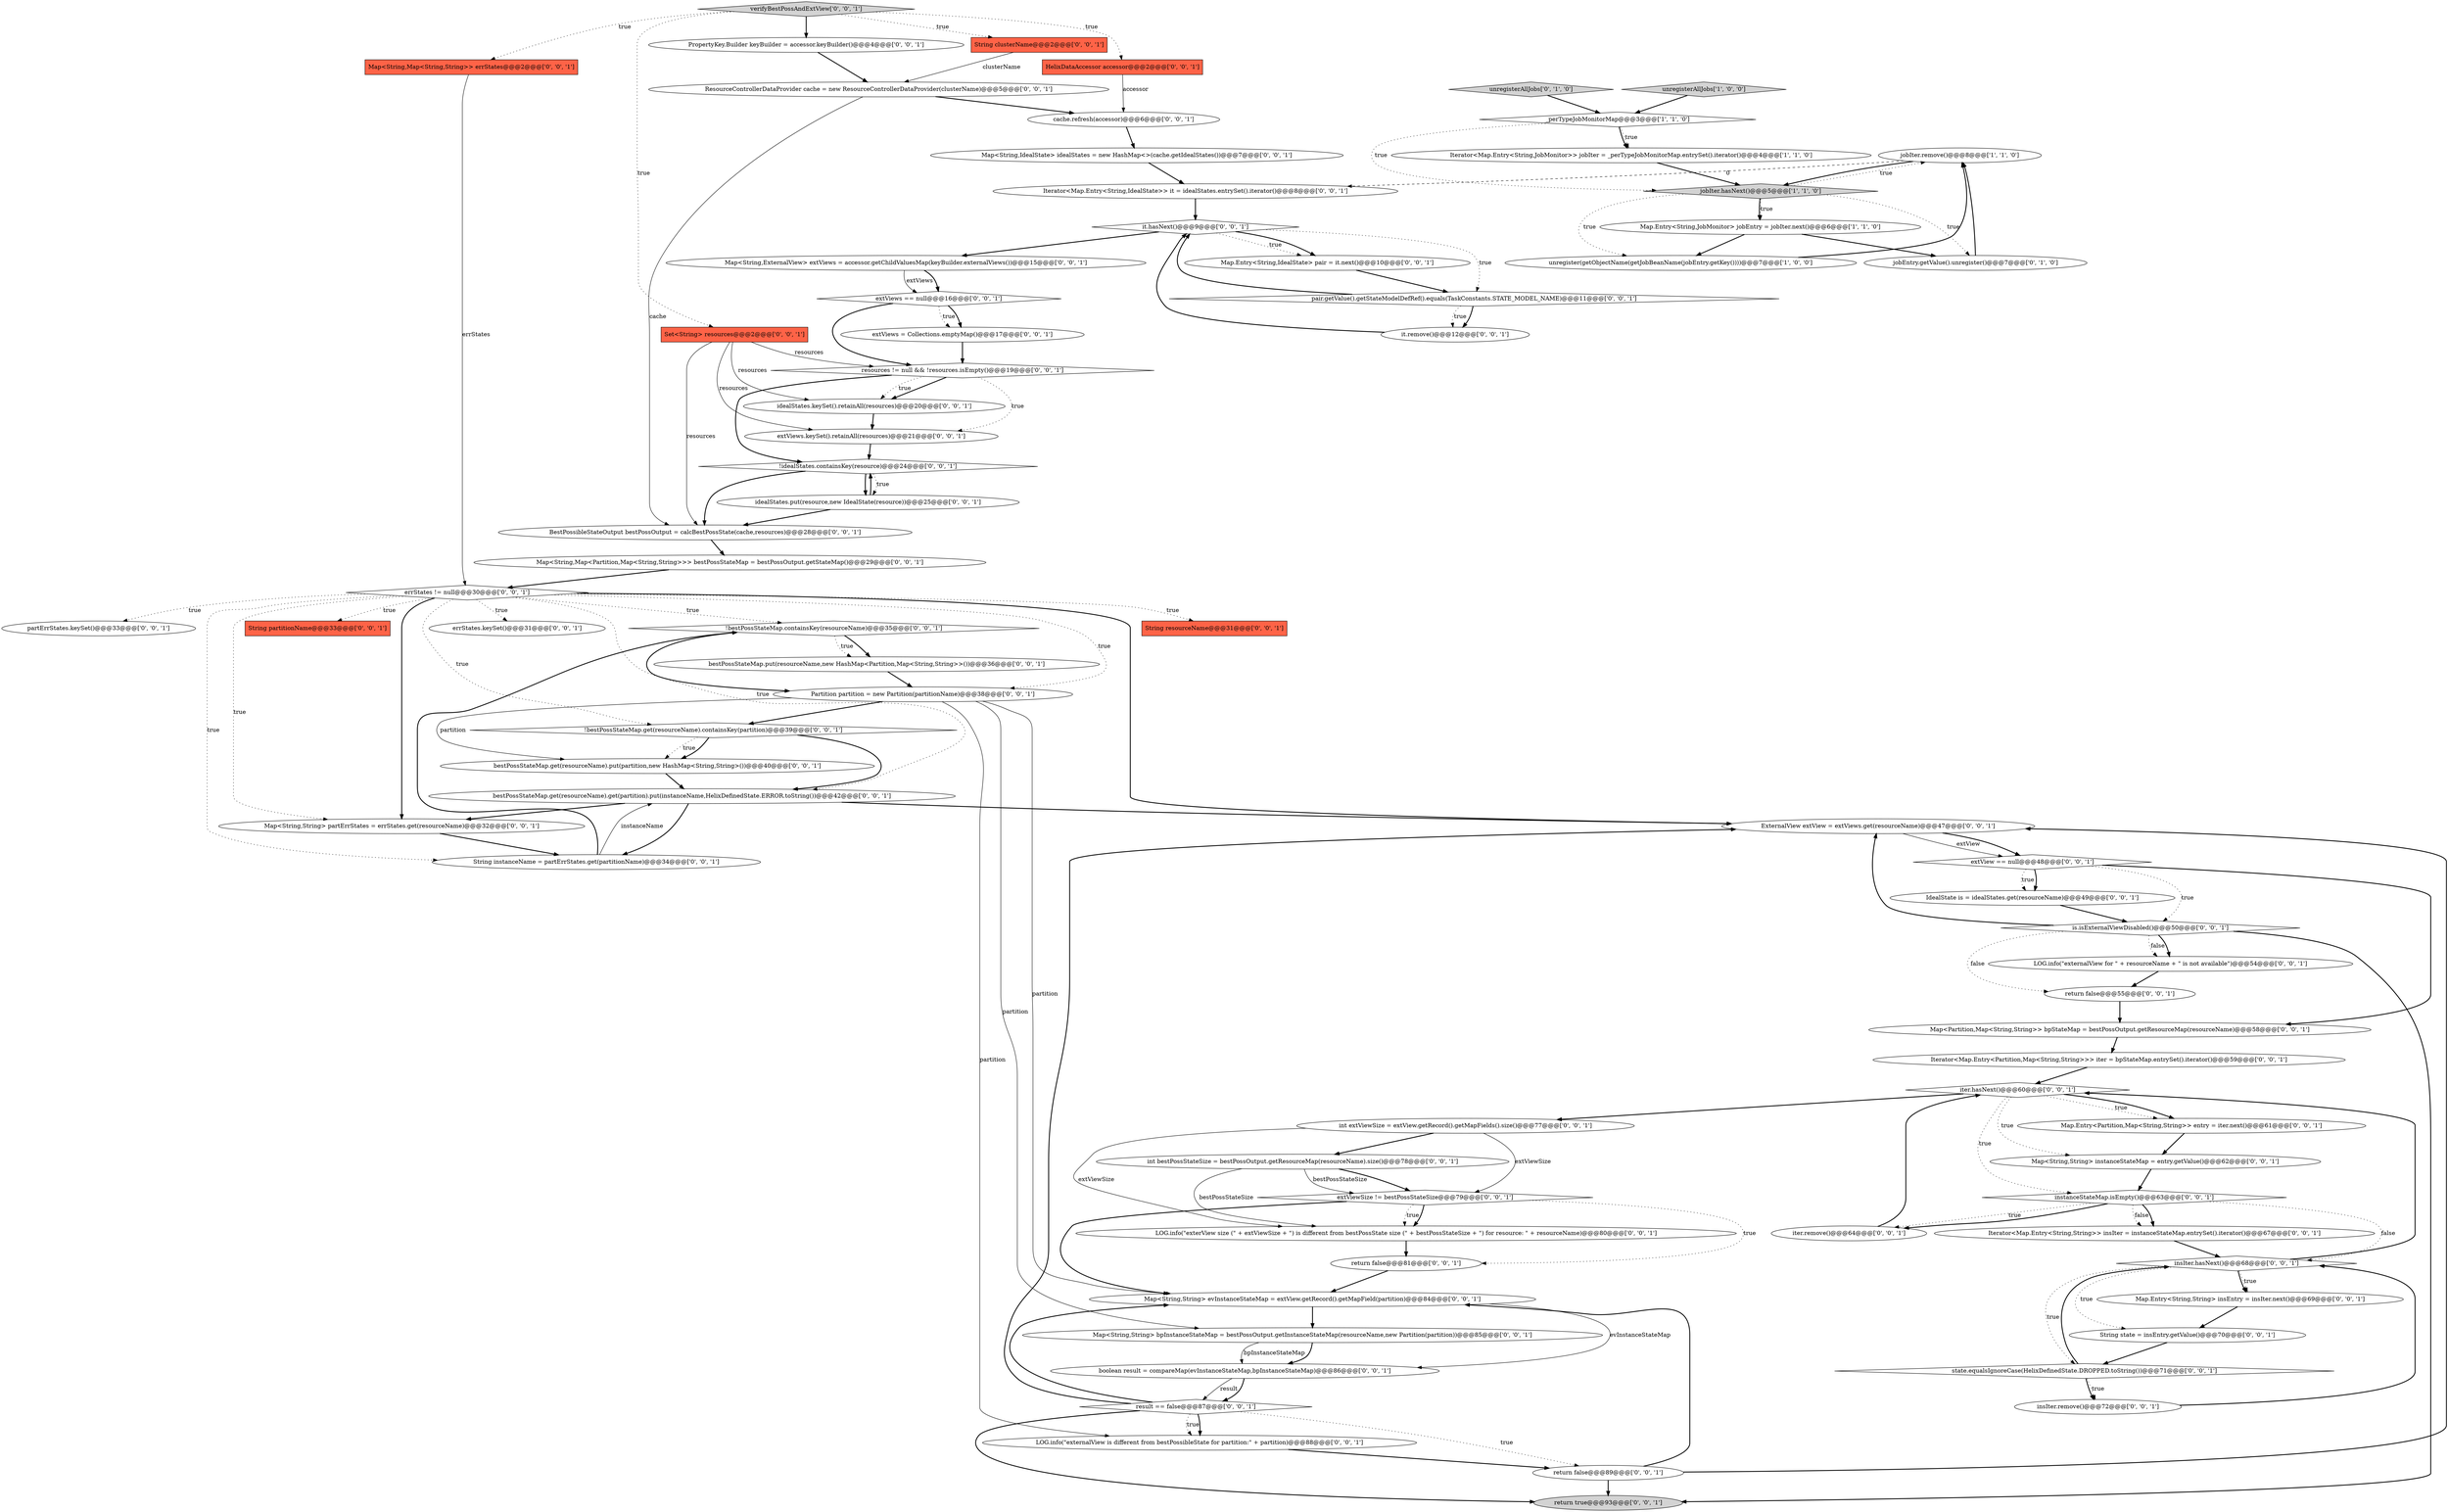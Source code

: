 digraph {
62 [style = filled, label = "extViews.keySet().retainAll(resources)@@@21@@@['0', '0', '1']", fillcolor = white, shape = ellipse image = "AAA0AAABBB3BBB"];
57 [style = filled, label = "partErrStates.keySet()@@@33@@@['0', '0', '1']", fillcolor = white, shape = ellipse image = "AAA0AAABBB3BBB"];
24 [style = filled, label = "iter.remove()@@@64@@@['0', '0', '1']", fillcolor = white, shape = ellipse image = "AAA0AAABBB3BBB"];
10 [style = filled, label = "cache.refresh(accessor)@@@6@@@['0', '0', '1']", fillcolor = white, shape = ellipse image = "AAA0AAABBB3BBB"];
16 [style = filled, label = "String state = insEntry.getValue()@@@70@@@['0', '0', '1']", fillcolor = white, shape = ellipse image = "AAA0AAABBB3BBB"];
9 [style = filled, label = "extViews = Collections.emptyMap()@@@17@@@['0', '0', '1']", fillcolor = white, shape = ellipse image = "AAA0AAABBB3BBB"];
3 [style = filled, label = "_perTypeJobMonitorMap@@@3@@@['1', '1', '0']", fillcolor = white, shape = diamond image = "AAA0AAABBB1BBB"];
41 [style = filled, label = "return false@@@89@@@['0', '0', '1']", fillcolor = white, shape = ellipse image = "AAA0AAABBB3BBB"];
36 [style = filled, label = "Iterator<Map.Entry<Partition,Map<String,String>>> iter = bpStateMap.entrySet().iterator()@@@59@@@['0', '0', '1']", fillcolor = white, shape = ellipse image = "AAA0AAABBB3BBB"];
52 [style = filled, label = "boolean result = compareMap(evInstanceStateMap,bpInstanceStateMap)@@@86@@@['0', '0', '1']", fillcolor = white, shape = ellipse image = "AAA0AAABBB3BBB"];
27 [style = filled, label = "it.hasNext()@@@9@@@['0', '0', '1']", fillcolor = white, shape = diamond image = "AAA0AAABBB3BBB"];
35 [style = filled, label = "bestPossStateMap.put(resourceName,new HashMap<Partition,Map<String,String>>())@@@36@@@['0', '0', '1']", fillcolor = white, shape = ellipse image = "AAA0AAABBB3BBB"];
48 [style = filled, label = "!bestPossStateMap.containsKey(resourceName)@@@35@@@['0', '0', '1']", fillcolor = white, shape = diamond image = "AAA0AAABBB3BBB"];
49 [style = filled, label = "bestPossStateMap.get(resourceName).put(partition,new HashMap<String,String>())@@@40@@@['0', '0', '1']", fillcolor = white, shape = ellipse image = "AAA0AAABBB3BBB"];
61 [style = filled, label = "Map<String,String> bpInstanceStateMap = bestPossOutput.getInstanceStateMap(resourceName,new Partition(partition))@@@85@@@['0', '0', '1']", fillcolor = white, shape = ellipse image = "AAA0AAABBB3BBB"];
70 [style = filled, label = "result == false@@@87@@@['0', '0', '1']", fillcolor = white, shape = diamond image = "AAA0AAABBB3BBB"];
26 [style = filled, label = "extViews == null@@@16@@@['0', '0', '1']", fillcolor = white, shape = diamond image = "AAA0AAABBB3BBB"];
67 [style = filled, label = "resources != null && !resources.isEmpty()@@@19@@@['0', '0', '1']", fillcolor = white, shape = diamond image = "AAA0AAABBB3BBB"];
6 [style = filled, label = "unregisterAllJobs['1', '0', '0']", fillcolor = lightgray, shape = diamond image = "AAA0AAABBB1BBB"];
19 [style = filled, label = "extViewSize != bestPossStateSize@@@79@@@['0', '0', '1']", fillcolor = white, shape = diamond image = "AAA0AAABBB3BBB"];
5 [style = filled, label = "Iterator<Map.Entry<String,JobMonitor>> jobIter = _perTypeJobMonitorMap.entrySet().iterator()@@@4@@@['1', '1', '0']", fillcolor = white, shape = ellipse image = "AAA0AAABBB1BBB"];
39 [style = filled, label = "BestPossibleStateOutput bestPossOutput = calcBestPossState(cache,resources)@@@28@@@['0', '0', '1']", fillcolor = white, shape = ellipse image = "AAA0AAABBB3BBB"];
40 [style = filled, label = "String instanceName = partErrStates.get(partitionName)@@@34@@@['0', '0', '1']", fillcolor = white, shape = ellipse image = "AAA0AAABBB3BBB"];
11 [style = filled, label = "LOG.info(\"externalView is different from bestPossibleState for partition:\" + partition)@@@88@@@['0', '0', '1']", fillcolor = white, shape = ellipse image = "AAA0AAABBB3BBB"];
56 [style = filled, label = "Map.Entry<String,IdealState> pair = it.next()@@@10@@@['0', '0', '1']", fillcolor = white, shape = ellipse image = "AAA0AAABBB3BBB"];
21 [style = filled, label = "String partitionName@@@33@@@['0', '0', '1']", fillcolor = tomato, shape = box image = "AAA0AAABBB3BBB"];
30 [style = filled, label = "!bestPossStateMap.get(resourceName).containsKey(partition)@@@39@@@['0', '0', '1']", fillcolor = white, shape = diamond image = "AAA0AAABBB3BBB"];
13 [style = filled, label = "pair.getValue().getStateModelDefRef().equals(TaskConstants.STATE_MODEL_NAME)@@@11@@@['0', '0', '1']", fillcolor = white, shape = diamond image = "AAA0AAABBB3BBB"];
45 [style = filled, label = "Map<String,Map<String,String>> errStates@@@2@@@['0', '0', '1']", fillcolor = tomato, shape = box image = "AAA0AAABBB3BBB"];
58 [style = filled, label = "Map.Entry<Partition,Map<String,String>> entry = iter.next()@@@61@@@['0', '0', '1']", fillcolor = white, shape = ellipse image = "AAA0AAABBB3BBB"];
60 [style = filled, label = "Partition partition = new Partition(partitionName)@@@38@@@['0', '0', '1']", fillcolor = white, shape = ellipse image = "AAA0AAABBB3BBB"];
14 [style = filled, label = "!idealStates.containsKey(resource)@@@24@@@['0', '0', '1']", fillcolor = white, shape = diamond image = "AAA0AAABBB3BBB"];
29 [style = filled, label = "Map<String,String> instanceStateMap = entry.getValue()@@@62@@@['0', '0', '1']", fillcolor = white, shape = ellipse image = "AAA0AAABBB3BBB"];
44 [style = filled, label = "extView == null@@@48@@@['0', '0', '1']", fillcolor = white, shape = diamond image = "AAA0AAABBB3BBB"];
64 [style = filled, label = "Map<String,Map<Partition,Map<String,String>>> bestPossStateMap = bestPossOutput.getStateMap()@@@29@@@['0', '0', '1']", fillcolor = white, shape = ellipse image = "AAA0AAABBB3BBB"];
20 [style = filled, label = "verifyBestPossAndExtView['0', '0', '1']", fillcolor = lightgray, shape = diamond image = "AAA0AAABBB3BBB"];
25 [style = filled, label = "Iterator<Map.Entry<String,IdealState>> it = idealStates.entrySet().iterator()@@@8@@@['0', '0', '1']", fillcolor = white, shape = ellipse image = "AAA0AAABBB3BBB"];
17 [style = filled, label = "Map.Entry<String,String> insEntry = insIter.next()@@@69@@@['0', '0', '1']", fillcolor = white, shape = ellipse image = "AAA0AAABBB3BBB"];
23 [style = filled, label = "insIter.remove()@@@72@@@['0', '0', '1']", fillcolor = white, shape = ellipse image = "AAA0AAABBB3BBB"];
63 [style = filled, label = "return true@@@93@@@['0', '0', '1']", fillcolor = lightgray, shape = ellipse image = "AAA0AAABBB3BBB"];
50 [style = filled, label = "IdealState is = idealStates.get(resourceName)@@@49@@@['0', '0', '1']", fillcolor = white, shape = ellipse image = "AAA0AAABBB3BBB"];
54 [style = filled, label = "Map<String,String> evInstanceStateMap = extView.getRecord().getMapField(partition)@@@84@@@['0', '0', '1']", fillcolor = white, shape = ellipse image = "AAA0AAABBB3BBB"];
66 [style = filled, label = "it.remove()@@@12@@@['0', '0', '1']", fillcolor = white, shape = ellipse image = "AAA0AAABBB3BBB"];
69 [style = filled, label = "errStates.keySet()@@@31@@@['0', '0', '1']", fillcolor = white, shape = ellipse image = "AAA0AAABBB3BBB"];
7 [style = filled, label = "jobEntry.getValue().unregister()@@@7@@@['0', '1', '0']", fillcolor = white, shape = ellipse image = "AAA0AAABBB2BBB"];
22 [style = filled, label = "LOG.info(\"externalView for \" + resourceName + \" is not available\")@@@54@@@['0', '0', '1']", fillcolor = white, shape = ellipse image = "AAA0AAABBB3BBB"];
38 [style = filled, label = "return false@@@55@@@['0', '0', '1']", fillcolor = white, shape = ellipse image = "AAA0AAABBB3BBB"];
12 [style = filled, label = "is.isExternalViewDisabled()@@@50@@@['0', '0', '1']", fillcolor = white, shape = diamond image = "AAA0AAABBB3BBB"];
31 [style = filled, label = "LOG.info(\"exterView size (\" + extViewSize + \") is different from bestPossState size (\" + bestPossStateSize + \") for resource: \" + resourceName)@@@80@@@['0', '0', '1']", fillcolor = white, shape = ellipse image = "AAA0AAABBB3BBB"];
42 [style = filled, label = "int bestPossStateSize = bestPossOutput.getResourceMap(resourceName).size()@@@78@@@['0', '0', '1']", fillcolor = white, shape = ellipse image = "AAA0AAABBB3BBB"];
47 [style = filled, label = "Set<String> resources@@@2@@@['0', '0', '1']", fillcolor = tomato, shape = box image = "AAA0AAABBB3BBB"];
51 [style = filled, label = "bestPossStateMap.get(resourceName).get(partition).put(instanceName,HelixDefinedState.ERROR.toString())@@@42@@@['0', '0', '1']", fillcolor = white, shape = ellipse image = "AAA0AAABBB3BBB"];
2 [style = filled, label = "jobIter.hasNext()@@@5@@@['1', '1', '0']", fillcolor = lightgray, shape = diamond image = "AAA0AAABBB1BBB"];
68 [style = filled, label = "ExternalView extView = extViews.get(resourceName)@@@47@@@['0', '0', '1']", fillcolor = white, shape = ellipse image = "AAA0AAABBB3BBB"];
37 [style = filled, label = "Map<String,String> partErrStates = errStates.get(resourceName)@@@32@@@['0', '0', '1']", fillcolor = white, shape = ellipse image = "AAA0AAABBB3BBB"];
55 [style = filled, label = "idealStates.put(resource,new IdealState(resource))@@@25@@@['0', '0', '1']", fillcolor = white, shape = ellipse image = "AAA0AAABBB3BBB"];
72 [style = filled, label = "insIter.hasNext()@@@68@@@['0', '0', '1']", fillcolor = white, shape = diamond image = "AAA0AAABBB3BBB"];
73 [style = filled, label = "String resourceName@@@31@@@['0', '0', '1']", fillcolor = tomato, shape = box image = "AAA0AAABBB3BBB"];
75 [style = filled, label = "return false@@@81@@@['0', '0', '1']", fillcolor = white, shape = ellipse image = "AAA0AAABBB3BBB"];
65 [style = filled, label = "int extViewSize = extView.getRecord().getMapFields().size()@@@77@@@['0', '0', '1']", fillcolor = white, shape = ellipse image = "AAA0AAABBB3BBB"];
71 [style = filled, label = "Iterator<Map.Entry<String,String>> insIter = instanceStateMap.entrySet().iterator()@@@67@@@['0', '0', '1']", fillcolor = white, shape = ellipse image = "AAA0AAABBB3BBB"];
33 [style = filled, label = "Map<Partition,Map<String,String>> bpStateMap = bestPossOutput.getResourceMap(resourceName)@@@58@@@['0', '0', '1']", fillcolor = white, shape = ellipse image = "AAA0AAABBB3BBB"];
76 [style = filled, label = "PropertyKey.Builder keyBuilder = accessor.keyBuilder()@@@4@@@['0', '0', '1']", fillcolor = white, shape = ellipse image = "AAA0AAABBB3BBB"];
0 [style = filled, label = "Map.Entry<String,JobMonitor> jobEntry = jobIter.next()@@@6@@@['1', '1', '0']", fillcolor = white, shape = ellipse image = "AAA0AAABBB1BBB"];
43 [style = filled, label = "Map<String,ExternalView> extViews = accessor.getChildValuesMap(keyBuilder.externalViews())@@@15@@@['0', '0', '1']", fillcolor = white, shape = ellipse image = "AAA0AAABBB3BBB"];
46 [style = filled, label = "instanceStateMap.isEmpty()@@@63@@@['0', '0', '1']", fillcolor = white, shape = diamond image = "AAA0AAABBB3BBB"];
34 [style = filled, label = "idealStates.keySet().retainAll(resources)@@@20@@@['0', '0', '1']", fillcolor = white, shape = ellipse image = "AAA0AAABBB3BBB"];
15 [style = filled, label = "errStates != null@@@30@@@['0', '0', '1']", fillcolor = white, shape = diamond image = "AAA0AAABBB3BBB"];
18 [style = filled, label = "iter.hasNext()@@@60@@@['0', '0', '1']", fillcolor = white, shape = diamond image = "AAA0AAABBB3BBB"];
53 [style = filled, label = "Map<String,IdealState> idealStates = new HashMap<>(cache.getIdealStates())@@@7@@@['0', '0', '1']", fillcolor = white, shape = ellipse image = "AAA0AAABBB3BBB"];
1 [style = filled, label = "unregister(getObjectName(getJobBeanName(jobEntry.getKey())))@@@7@@@['1', '0', '0']", fillcolor = white, shape = ellipse image = "AAA0AAABBB1BBB"];
32 [style = filled, label = "HelixDataAccessor accessor@@@2@@@['0', '0', '1']", fillcolor = tomato, shape = box image = "AAA0AAABBB3BBB"];
59 [style = filled, label = "String clusterName@@@2@@@['0', '0', '1']", fillcolor = tomato, shape = box image = "AAA0AAABBB3BBB"];
8 [style = filled, label = "unregisterAllJobs['0', '1', '0']", fillcolor = lightgray, shape = diamond image = "AAA0AAABBB2BBB"];
74 [style = filled, label = "ResourceControllerDataProvider cache = new ResourceControllerDataProvider(clusterName)@@@5@@@['0', '0', '1']", fillcolor = white, shape = ellipse image = "AAA0AAABBB3BBB"];
28 [style = filled, label = "state.equalsIgnoreCase(HelixDefinedState.DROPPED.toString())@@@71@@@['0', '0', '1']", fillcolor = white, shape = diamond image = "AAA0AAABBB3BBB"];
4 [style = filled, label = "jobIter.remove()@@@8@@@['1', '1', '0']", fillcolor = white, shape = ellipse image = "AAA0AAABBB1BBB"];
30->51 [style = bold, label=""];
20->32 [style = dotted, label="true"];
74->10 [style = bold, label=""];
55->14 [style = bold, label=""];
45->15 [style = solid, label="errStates"];
28->72 [style = bold, label=""];
23->72 [style = bold, label=""];
15->60 [style = dotted, label="true"];
51->68 [style = bold, label=""];
44->12 [style = dotted, label="true"];
53->25 [style = bold, label=""];
41->68 [style = bold, label=""];
15->37 [style = dotted, label="true"];
4->2 [style = bold, label=""];
41->54 [style = bold, label=""];
20->76 [style = bold, label=""];
36->18 [style = bold, label=""];
72->18 [style = bold, label=""];
15->48 [style = dotted, label="true"];
47->62 [style = solid, label="resources"];
31->75 [style = bold, label=""];
16->28 [style = bold, label=""];
42->31 [style = solid, label="bestPossStateSize"];
55->39 [style = bold, label=""];
70->11 [style = dotted, label="true"];
15->69 [style = dotted, label="true"];
17->16 [style = bold, label=""];
20->45 [style = dotted, label="true"];
65->42 [style = bold, label=""];
13->66 [style = bold, label=""];
15->40 [style = dotted, label="true"];
72->28 [style = dotted, label="true"];
54->52 [style = solid, label="evInstanceStateMap"];
76->74 [style = bold, label=""];
26->9 [style = dotted, label="true"];
61->52 [style = bold, label=""];
60->11 [style = solid, label="partition"];
12->22 [style = dotted, label="false"];
48->60 [style = bold, label=""];
0->7 [style = bold, label=""];
14->39 [style = bold, label=""];
51->37 [style = bold, label=""];
67->62 [style = dotted, label="true"];
18->29 [style = dotted, label="true"];
70->63 [style = bold, label=""];
59->74 [style = solid, label="clusterName"];
20->47 [style = dotted, label="true"];
26->9 [style = bold, label=""];
64->15 [style = bold, label=""];
8->3 [style = bold, label=""];
52->70 [style = solid, label="result"];
66->27 [style = bold, label=""];
2->1 [style = dotted, label="true"];
27->56 [style = dotted, label="true"];
46->71 [style = dotted, label="false"];
12->38 [style = dotted, label="false"];
37->40 [style = bold, label=""];
13->27 [style = bold, label=""];
62->14 [style = bold, label=""];
40->48 [style = bold, label=""];
72->17 [style = dotted, label="true"];
44->50 [style = bold, label=""];
71->72 [style = bold, label=""];
1->4 [style = bold, label=""];
68->44 [style = bold, label=""];
15->51 [style = dotted, label="true"];
38->33 [style = bold, label=""];
48->35 [style = bold, label=""];
25->27 [style = bold, label=""];
9->67 [style = bold, label=""];
26->67 [style = bold, label=""];
67->34 [style = bold, label=""];
15->21 [style = dotted, label="true"];
30->49 [style = dotted, label="true"];
30->49 [style = bold, label=""];
22->38 [style = bold, label=""];
60->30 [style = bold, label=""];
70->54 [style = bold, label=""];
68->44 [style = solid, label="extView"];
65->31 [style = solid, label="extViewSize"];
18->65 [style = bold, label=""];
46->72 [style = dotted, label="false"];
28->23 [style = bold, label=""];
41->63 [style = bold, label=""];
18->58 [style = dotted, label="true"];
60->61 [style = solid, label="partition"];
46->71 [style = bold, label=""];
12->68 [style = bold, label=""];
51->40 [style = bold, label=""];
72->17 [style = bold, label=""];
56->13 [style = bold, label=""];
4->25 [style = dashed, label="0"];
72->16 [style = dotted, label="true"];
44->50 [style = dotted, label="true"];
27->13 [style = dotted, label="true"];
11->41 [style = bold, label=""];
42->19 [style = bold, label=""];
6->3 [style = bold, label=""];
70->41 [style = dotted, label="true"];
32->10 [style = solid, label="accessor"];
58->29 [style = bold, label=""];
28->23 [style = dotted, label="true"];
2->0 [style = bold, label=""];
42->19 [style = solid, label="bestPossStateSize"];
19->54 [style = bold, label=""];
15->30 [style = dotted, label="true"];
52->70 [style = bold, label=""];
19->75 [style = dotted, label="true"];
70->11 [style = bold, label=""];
46->24 [style = dotted, label="true"];
67->34 [style = dotted, label="true"];
54->61 [style = bold, label=""];
5->2 [style = bold, label=""];
14->55 [style = dotted, label="true"];
15->57 [style = dotted, label="true"];
29->46 [style = bold, label=""];
40->51 [style = solid, label="instanceName"];
48->35 [style = dotted, label="true"];
14->55 [style = bold, label=""];
60->54 [style = solid, label="partition"];
2->4 [style = dotted, label="true"];
15->68 [style = bold, label=""];
18->46 [style = dotted, label="true"];
12->63 [style = bold, label=""];
24->18 [style = bold, label=""];
47->39 [style = solid, label="resources"];
15->37 [style = bold, label=""];
70->68 [style = bold, label=""];
49->51 [style = bold, label=""];
39->64 [style = bold, label=""];
75->54 [style = bold, label=""];
60->49 [style = solid, label="partition"];
34->62 [style = bold, label=""];
27->56 [style = bold, label=""];
20->59 [style = dotted, label="true"];
47->67 [style = solid, label="resources"];
65->19 [style = solid, label="extViewSize"];
61->52 [style = solid, label="bpInstanceStateMap"];
3->5 [style = bold, label=""];
0->1 [style = bold, label=""];
19->31 [style = dotted, label="true"];
12->22 [style = bold, label=""];
10->53 [style = bold, label=""];
67->14 [style = bold, label=""];
7->4 [style = bold, label=""];
15->73 [style = dotted, label="true"];
3->2 [style = dotted, label="true"];
74->39 [style = solid, label="cache"];
27->43 [style = bold, label=""];
35->60 [style = bold, label=""];
43->26 [style = solid, label="extViews"];
43->26 [style = bold, label=""];
13->66 [style = dotted, label="true"];
2->0 [style = dotted, label="true"];
19->31 [style = bold, label=""];
44->33 [style = bold, label=""];
3->5 [style = dotted, label="true"];
33->36 [style = bold, label=""];
46->24 [style = bold, label=""];
47->34 [style = solid, label="resources"];
50->12 [style = bold, label=""];
18->58 [style = bold, label=""];
2->7 [style = dotted, label="true"];
}
